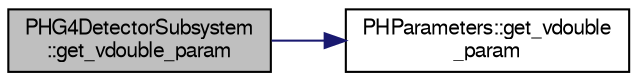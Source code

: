 digraph "PHG4DetectorSubsystem::get_vdouble_param"
{
  bgcolor="transparent";
  edge [fontname="FreeSans",fontsize="10",labelfontname="FreeSans",labelfontsize="10"];
  node [fontname="FreeSans",fontsize="10",shape=record];
  rankdir="LR";
  Node1 [label="PHG4DetectorSubsystem\l::get_vdouble_param",height=0.2,width=0.4,color="black", fillcolor="grey75", style="filled" fontcolor="black"];
  Node1 -> Node2 [color="midnightblue",fontsize="10",style="solid",fontname="FreeSans"];
  Node2 [label="PHParameters::get_vdouble\l_param",height=0.2,width=0.4,color="black",URL="$dd/dae/classPHParameters.html#adf8017026ace675949d18d0354720976"];
}
